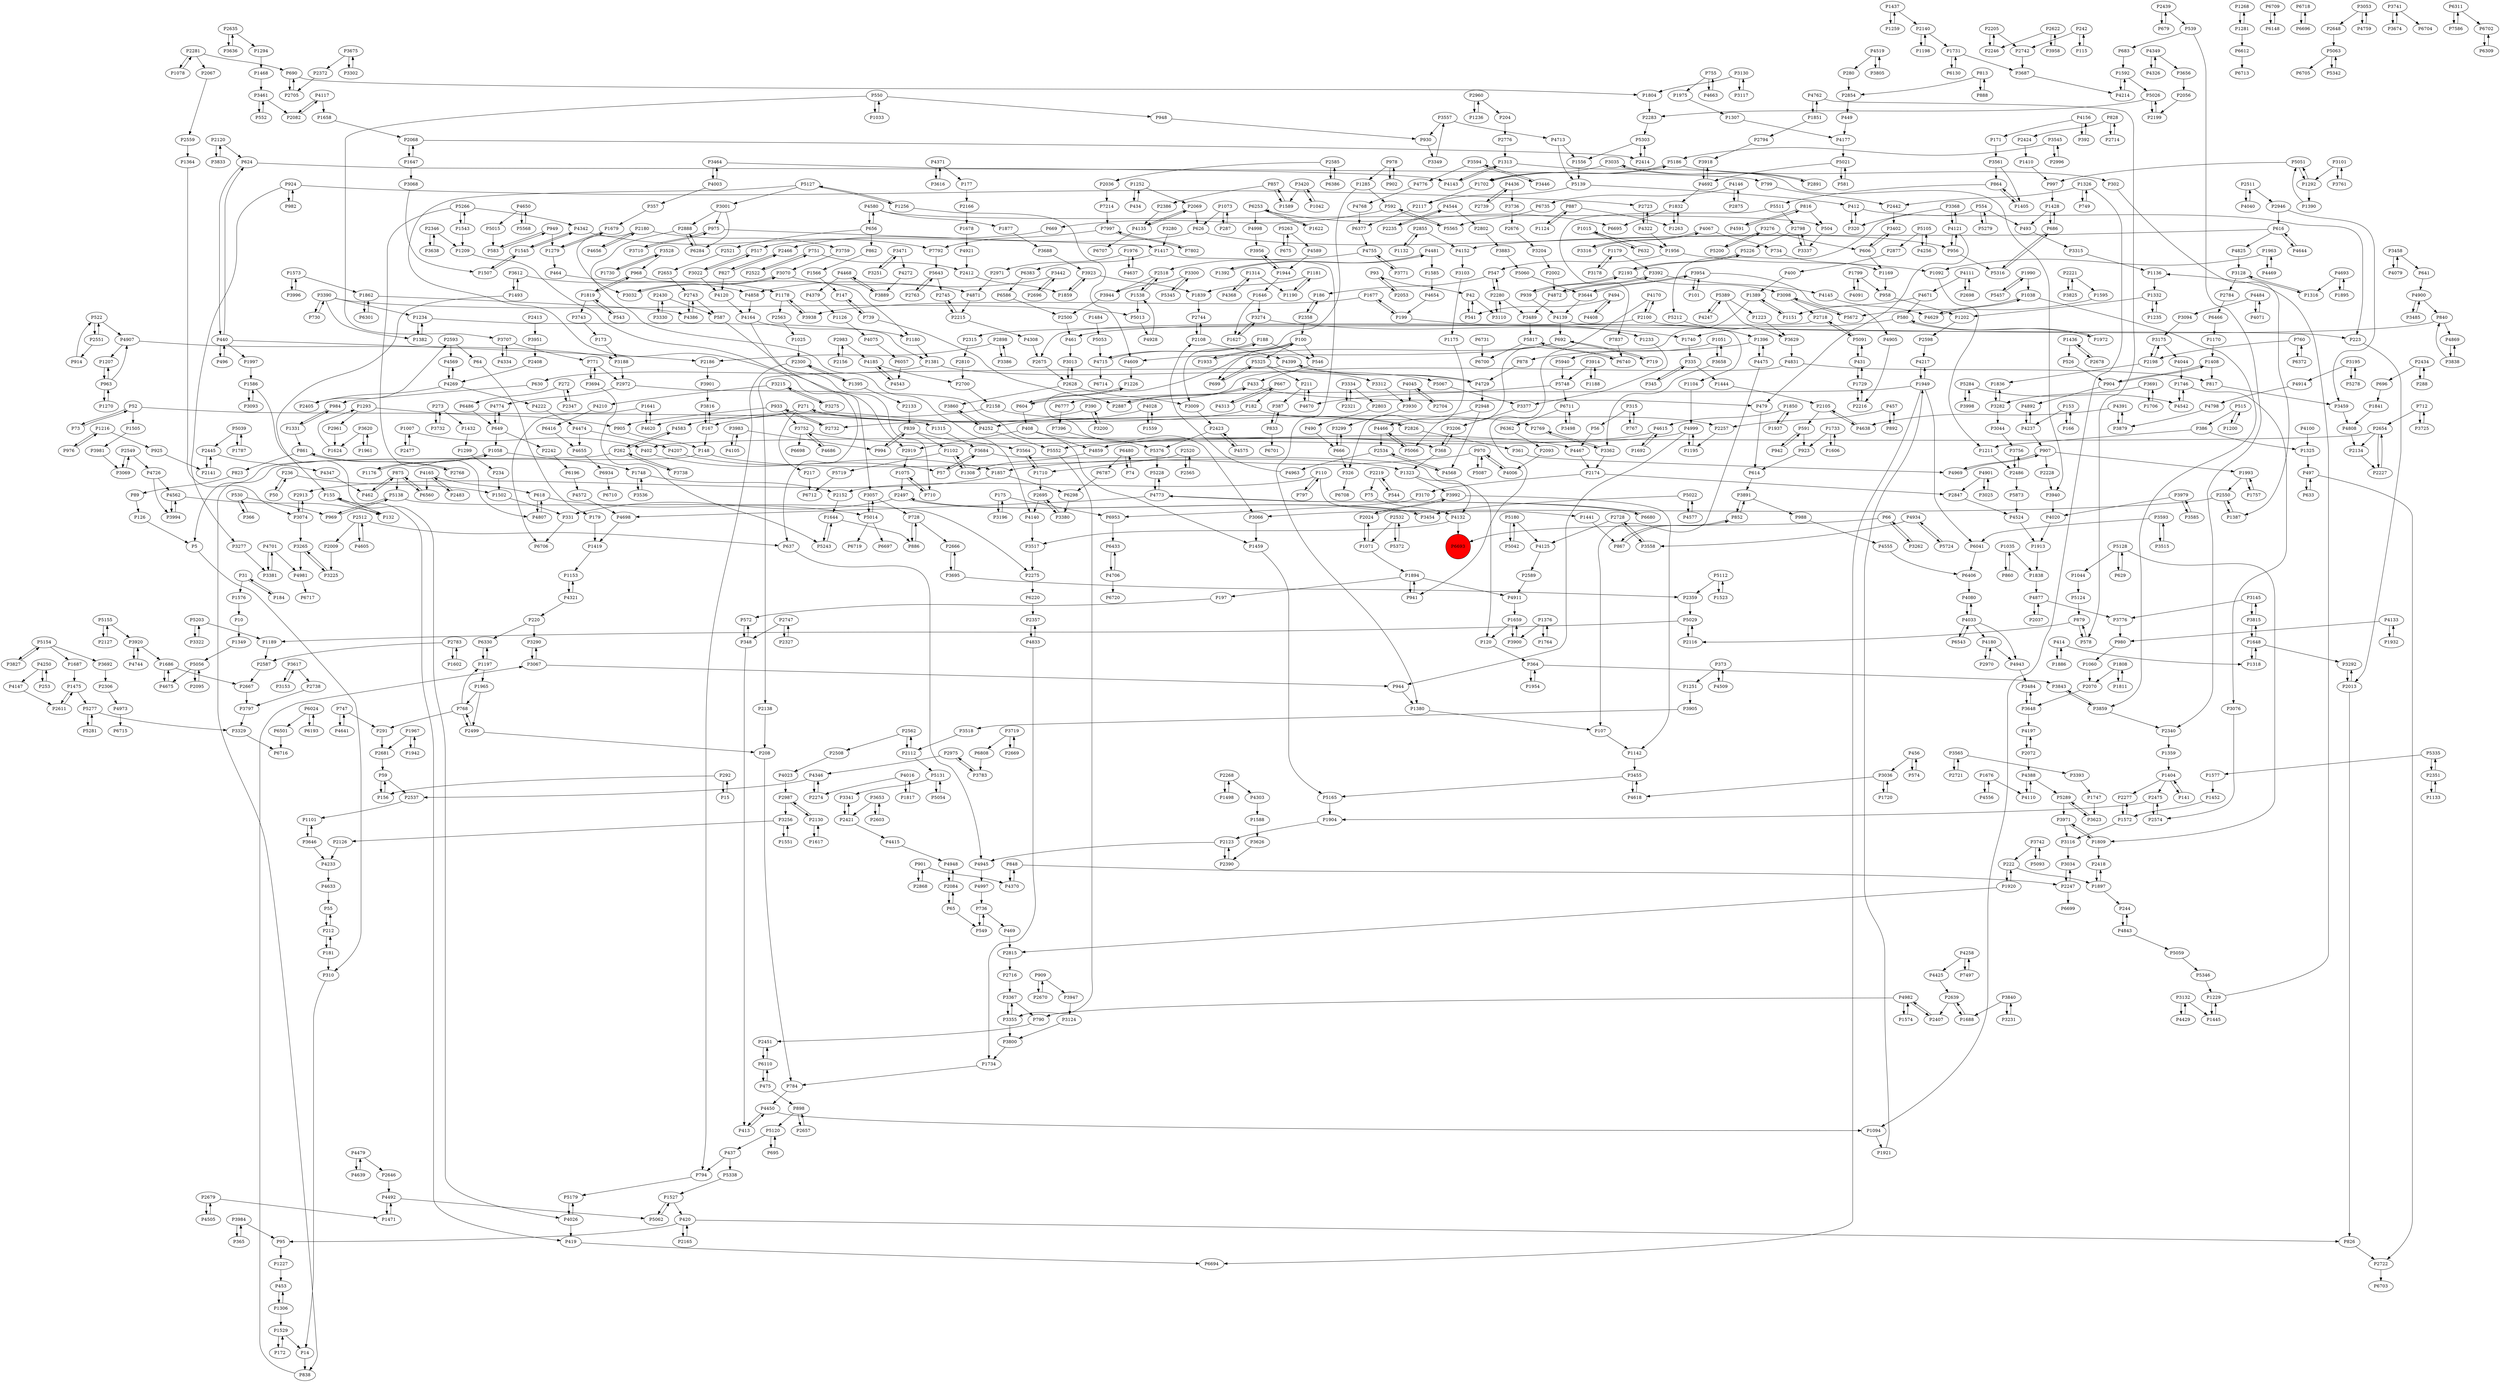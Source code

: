 digraph {
	P1428 -> P493
	P554 -> P5212
	P236 -> P1502
	P2442 -> P3402
	P4877 -> P2037
	P2072 -> P4197
	P2358 -> P100
	P1687 -> P1475
	P3761 -> P3101
	P1007 -> P2477
	P4067 -> P734
	P4143 -> P1313
	P3992 -> P2024
	P2961 -> P1624
	P1975 -> P1307
	P2180 -> P4656
	P504 -> P3337
	P89 -> P126
	P4466 -> P5066
	P4663 -> P755
	P1223 -> P3629
	P2280 -> P3489
	P5021 -> P4692
	P839 -> P994
	P1376 -> P1764
	P4033 -> P4180
	P4197 -> P2072
	P2002 -> P4872
	P1252 -> P434
	P14 -> P838
	P768 -> P1197
	P4020 -> P1913
	P1436 -> P526
	P2728 -> P4125
	P3648 -> P4197
	P155 -> P419
	P4140 -> P3517
	P4871 -> P2215
	P5062 -> P1527
	P3994 -> P4562
	P4544 -> P2802
	P4222 -> P4474
	P2108 -> P4399
	P3302 -> P3675
	P1894 -> P197
	P335 -> P1444
	P1993 -> P1757
	P3464 -> P4003
	P1731 -> P6130
	P2280 -> P3110
	P420 -> P2165
	P5087 -> P970
	P1404 -> P141
	P4715 -> P188
	P3719 -> P2669
	P4117 -> P1658
	P1897 -> P2418
	P898 -> P2657
	P6298 -> P3380
	P1877 -> P3688
	P827 -> P2466
	P2551 -> P914
	P2423 -> P5376
	P2888 -> P6284
	P2281 -> P2067
	P4755 -> P3771
	P132 -> P155
	P3594 -> P3446
	P386 -> P1325
	P728 -> P2666
	P618 -> P4807
	P3274 -> P1627
	P4349 -> P4326
	P2744 -> P2108
	P686 -> P5316
	P1710 -> P2695
	P1404 -> P2277
	P5131 -> P5054
	P4650 -> P5568
	P4997 -> P736
	P4637 -> P1976
	P4237 -> P907
	P4347 -> P462
	P888 -> P813
	P4575 -> P2423
	P1622 -> P6253
	P1734 -> P784
	P5568 -> P4650
	P1851 -> P2794
	P1256 -> P4609
	P220 -> P3290
	P4798 -> P3879
	P1997 -> P1586
	P390 -> P167
	P857 -> P2386
	P994 -> P839
	P592 -> P669
	P100 -> P1933
	P826 -> P2722
	P1058 -> P1748
	P2565 -> P2520
	P2946 -> P3459
	P2268 -> P1498
	P2340 -> P1359
	P2280 -> P547
	P3442 -> P4858
	P4474 -> P4207
	P1259 -> P1437
	P4943 -> P3484
	P272 -> P6486
	P4524 -> P1913
	P4726 -> P3994
	P3742 -> P5093
	P949 -> P583
	P4147 -> P2611
	P949 -> P1279
	P2739 -> P4436
	P1007 -> P402
	P1648 -> P3292
	P2445 -> P2141
	P1576 -> P10
	P1316 -> P3128
	P4692 -> P3918
	P3312 -> P3930
	P630 -> P984
	P3455 -> P5165
	P6130 -> P1731
	P1857 -> P6298
	P2520 -> P2565
	P3688 -> P3923
	P3103 -> P1175
	P4492 -> P1471
	P3390 -> P5013
	P3251 -> P3471
	P574 -> P456
	P3101 -> P3761
	P1659 -> P3900
	P1748 -> P2152
	P3938 -> P1178
	P1577 -> P1452
	P4773 -> P5228
	P4132 -> P6693
	P541 -> P42
	P387 -> P833
	P2551 -> P522
	P4170 -> P2100
	P1181 -> P1839
	P1234 -> P1382
	P302 -> P1387
	P930 -> P3349
	P15 -> P292
	P3984 -> P365
	P3124 -> P3800
	P4016 -> P2274
	P2123 -> P2390
	P2913 -> P3074
	P469 -> P2815
	P1417 -> P1380
	P5066 -> P4466
	P3393 -> P1747
	P1627 -> P3274
	P1382 -> P1234
	P6466 -> P1170
	P924 -> P3277
	P2408 -> P4269
	P5059 -> P5346
	P924 -> P982
	P5552 -> P3355
	P2639 -> P1688
	P1405 -> P864
	P522 -> P4907
	P5200 -> P3276
	P2549 -> P4726
	P771 -> P2972
	P1292 -> P1390
	P580 -> P1972
	P2424 -> P1410
	P288 -> P2434
	P712 -> P3725
	P390 -> P3200
	P7214 -> P7997
	P4973 -> P6715
	P291 -> P2681
	P4388 -> P4110
	P3001 -> P6284
	P1617 -> P2130
	P1268 -> P1281
	P1364 -> P3074
	P4755 -> P2518
	P2783 -> P2587
	P1094 -> P1921
	P1390 -> P5051
	P3044 -> P3756
	P5105 -> P4256
	P1832 -> P1263
	P3001 -> P2888
	P5015 -> P583
	P2611 -> P1475
	P1178 -> P2563
	P4185 -> P2700
	P624 -> P440
	P3996 -> P1573
	P4981 -> P6717
	P924 -> P2723
	P2747 -> P348
	P958 -> P1202
	P4572 -> P4698
	P5154 -> P3827
	P2105 -> P591
	P4170 -> P5066
	P366 -> P530
	P2875 -> P4146
	P1523 -> P5112
	P153 -> P166
	P4436 -> P2739
	P4346 -> P2537
	P3710 -> P975
	P4945 -> P4997
	P1895 -> P4693
	P909 -> P2670
	P2654 -> P2227
	P3035 -> P2891
	P420 -> P826
	P419 -> P6694
	P3098 -> P2718
	P695 -> P5120
	P4892 -> P4237
	P335 -> P345
	P7997 -> P7792
	P7837 -> P6740
	P1073 -> P287
	P3833 -> P2120
	P3594 -> P4776
	P3471 -> P4272
	P616 -> P4825
	P4907 -> P1207
	P2215 -> P4308
	P5 -> P310
	P4859 -> P1308
	P4774 -> P649
	P3771 -> P4755
	P3840 -> P3231
	P2718 -> P2675
	P2130 -> P2987
	P2216 -> P1729
	P197 -> P572
	P1990 -> P1038
	P3256 -> P1551
	P5325 -> P3312
	P3617 -> P3153
	P690 -> P1804
	P2972 -> P1459
	P1015 -> P1956
	P1748 -> P3536
	P3694 -> P771
	P7997 -> P7802
	P4982 -> P2407
	P3859 -> P2340
	P6383 -> P6586
	P4580 -> P1877
	P4391 -> P3879
	P3022 -> P517
	P1949 -> P6777
	P963 -> P4907
	P2439 -> P679
	P1170 -> P1408
	P1035 -> P860
	P1641 -> P4620
	P3653 -> P2421
	P364 -> P1954
	P4877 -> P3776
	P3725 -> P712
	P892 -> P457
	P1595 -> P5672
	P1677 -> P199
	P3752 -> P4467
	P2763 -> P5643
	P1176 -> P1058
	P968 -> P1180
	P402 -> P57
	P3420 -> P1589
	P1545 -> P4342
	P1226 -> P604
	P4321 -> P220
	P4045 -> P2704
	P683 -> P1592
	P1408 -> P904
	P4091 -> P1799
	P6480 -> P74
	P790 -> P2451
	P1313 -> P4143
	P3485 -> P4900
	P768 -> P2499
	P2698 -> P4111
	P526 -> P904
	P494 -> P4408
	P7396 -> P5376
	P5266 -> P4807
	P3743 -> P173
	P2205 -> P2742
	P5289 -> P3971
	P3838 -> P4869
	P3215 -> P4210
	P2868 -> P901
	P848 -> P4370
	P4326 -> P4349
	P2277 -> P1572
	P970 -> P4006
	P546 -> P433
	P2174 -> P2847
	P878 -> P4729
	P211 -> P387
	P581 -> P5021
	P1452 -> P1572
	P692 -> P719
	P6709 -> P6148
	P686 -> P1428
	P1624 -> P1293
	P948 -> P930
	P591 -> P942
	P4003 -> P357
	P6711 -> P3498
	P794 -> P5179
	P167 -> P3816
	P1313 -> P3940
	P3322 -> P5203
	P3827 -> P5154
	P1538 -> P5013
	P1169 -> P958
	P901 -> P4370
	P4322 -> P1956
	P1586 -> P4026
	P220 -> P6330
	P5565 -> P592
	P1408 -> P817
	P5165 -> P1904
	P1285 -> P3009
	P4468 -> P3889
	P2550 -> P3066
	P2716 -> P3367
	P1592 -> P5026
	P110 -> P797
	P2587 -> P2667
	P1799 -> P4091
	P5093 -> P3742
	P2247 -> P3034
	P3561 -> P864
	P2414 -> P5303
	P4023 -> P2987
	P5180 -> P4125
	P2100 -> P223
	P3368 -> P4121
	P1976 -> P4637
	P1648 -> P3815
	P3057 -> P728
	P2585 -> P6386
	P2520 -> P1710
	P4121 -> P3368
	P4121 -> P956
	P3900 -> P1659
	P6480 -> P6787
	P2439 -> P539
	P988 -> P4555
	P1331 -> P984
	P2095 -> P5056
	P73 -> P52
	P5091 -> P431
	P3392 -> P4145
	P3128 -> P2784
	P4006 -> P970
	P2407 -> P4982
	P2321 -> P3334
	P3196 -> P175
	P272 -> P2347
	P3623 -> P5289
	P852 -> P867
	P3280 -> P1417
	P1179 -> P3178
	P1606 -> P1733
	P31 -> P184
	P3009 -> P2423
	P4562 -> P132
	P4639 -> P4479
	P182 -> P2732
	P2180 -> P3759
	P3446 -> P3594
	P1417 -> P6383
	P1035 -> P1838
	P4901 -> P3025
	P42 -> P541
	P6377 -> P4755
	P1862 -> P4386
	P6718 -> P6696
	P4346 -> P2274
	P2738 -> P3797
	P1306 -> P453
	P2126 -> P4233
	P3565 -> P3393
	P2140 -> P1731
	P624 -> P799
	P3646 -> P1101
	P1507 -> P1545
	P6560 -> P875
	P4670 -> P211
	P2675 -> P2628
	P3859 -> P3843
	P3918 -> P4692
	P2165 -> P420
	P2315 -> P2810
	P262 -> P3738
	P1730 -> P3528
	P4469 -> P1963
	P1920 -> P222
	P2562 -> P2508
	P6057 -> P4543
	P2357 -> P4833
	P861 -> P823
	P4969 -> P907
	P4467 -> P2174
	P6196 -> P4572
	P433 -> P479
	P2971 -> P4871
	P2728 -> P3558
	P1256 -> P5127
	P3905 -> P3518
	P816 -> P4591
	P368 -> P1323
	P5303 -> P1556
	P2802 -> P3883
	P2696 -> P3442
	P6253 -> P1622
	P6680 -> P4773
	P2300 -> P1395
	P1702 -> P5186
	P1731 -> P3687
	P666 -> P326
	P4726 -> P4562
	P1819 -> P3743
	P2327 -> P2747
	P939 -> P2193
	P242 -> P2742
	P292 -> P15
	P816 -> P504
	P3117 -> P3130
	P326 -> P6708
	P5042 -> P5180
	P4776 -> P4768
	P1747 -> P3623
	P616 -> P4644
	P3067 -> P944
	P3282 -> P1836
	P5155 -> P3920
	P2603 -> P3653
	P4105 -> P3983
	P2654 -> P2134
	P3954 -> P101
	P5179 -> P4026
	P5284 -> P4542
	P6372 -> P760
	P3732 -> P273
	P4825 -> P3128
	P4391 -> P4638
	P4999 -> P1195
	P3658 -> P3362
	P331 -> P6706
	P1954 -> P364
	P2134 -> P2227
	P3719 -> P6808
	P1299 -> P234
	P2676 -> P3204
	P530 -> P366
	P2512 -> P4605
	P4481 -> P1392
	P4655 -> P6934
	P547 -> P186
	P3461 -> P552
	P1092 -> P1211
	P6777 -> P7396
	P1746 -> P4542
	P3646 -> P4233
	P799 -> P2442
	P1179 -> P3392
	P1216 -> P976
	P184 -> P31
	P656 -> P862
	P1505 -> P3981
	P1389 -> P1151
	P2798 -> P3337
	P3616 -> P4371
	P4843 -> P5059
	P1692 -> P4615
	P1678 -> P4921
	P4562 -> P3994
	P626 -> P517
	P2705 -> P690
	P1894 -> P941
	P4833 -> P1734
	P1961 -> P3620
	P739 -> P147
	P42 -> P3110
	P1235 -> P1332
	P4583 -> P262
	P2666 -> P3695
	P440 -> P496
	P4125 -> P2589
	P1437 -> P2140
	P554 -> P493
	P2423 -> P4575
	P3951 -> P2408
	P1044 -> P5124
	P4556 -> P1676
	P66 -> P3262
	P4120 -> P4164
	P3545 -> P2996
	P1658 -> P2068
	P5335 -> P1577
	P65 -> P549
	P2497 -> P3454
	P3691 -> P1706
	P412 -> P223
	P5021 -> P581
	P4773 -> P6680
	P4033 -> P4943
	P1956 -> P1092
	P862 -> P1566
	P2549 -> P3069
	P461 -> P3013
	P4256 -> P5105
	P3992 -> P1142
	P52 -> P1505
	P5748 -> P6711
	P861 -> P2768
	P74 -> P6480
	P1949 -> P6694
	P208 -> P784
	P2563 -> P1025
	P1956 -> P547
	P728 -> P886
	P4509 -> P373
	P5056 -> P4675
	P4484 -> P4071
	P2628 -> P3860
	P4693 -> P1316
	P2635 -> P3636
	P4544 -> P2235
	P5277 -> P3329
	P5051 -> P997
	P52 -> P73
	P3110 -> P2280
	P3684 -> P120
	P4492 -> P5062
	P3920 -> P4744
	P1468 -> P3461
	P848 -> P2247
	P901 -> P2868
	P2975 -> P3783
	P5203 -> P1189
	P365 -> P3984
	P5511 -> P2798
	P3292 -> P2013
	P5155 -> P2127
	P3692 -> P2306
	P1559 -> P4028
	P4342 -> P7792
	P3979 -> P3585
	P736 -> P549
	P3175 -> P4044
	P2486 -> P5873
	P4075 -> P6057
	P3053 -> P2648
	P10 -> P1349
	P734 -> P1169
	P4713 -> P1556
	P1498 -> P2268
	P4568 -> P2534
	P244 -> P4843
	P292 -> P156
	P2158 -> P4583
	P2593 -> P64
	P4934 -> P3558
	P583 -> P949
	P3891 -> P988
	P2776 -> P1313
	P3093 -> P1586
	P2574 -> P2475
	P4269 -> P4222
	P2037 -> P4877
	P4577 -> P5022
	P5091 -> P2718
	P515 -> P1200
	P5228 -> P4773
	P907 -> P4969
	P904 -> P4892
	P271 -> P217
	P2898 -> P3386
	P2140 -> P1198
	P2622 -> P3958
	P4591 -> P816
	P3274 -> P1740
	P5281 -> P5277
	P4872 -> P3489
	P4033 -> P4080
	P2193 -> P3098
	P315 -> P56
	P5105 -> P2877
	P171 -> P3561
	P3983 -> P994
	P4858 -> P4164
	P186 -> P2358
	P3707 -> P4334
	P1285 -> P592
	P2593 -> P4569
	P4132 -> P3517
	P5277 -> P5281
	P2072 -> P4388
	P550 -> P948
	P5724 -> P4934
	P4609 -> P1226
	P2483 -> P4165
	P3334 -> P2321
	P5719 -> P6712
	P864 -> P1405
	P1445 -> P1229
	P2635 -> P1294
	P2589 -> P4911
	P755 -> P4663
	P1197 -> P1965
	P3940 -> P4020
	P1236 -> P2960
	P4067 -> P3316
	P942 -> P591
	P6253 -> P6695
	P4258 -> P4425
	P550 -> P1033
	P976 -> P1216
	P5029 -> P1189
	P147 -> P739
	P1202 -> P2598
	P1679 -> P1279
	P3752 -> P4686
	P4040 -> P2511
	P3032 -> P3070
	P3367 -> P3355
	P2306 -> P4973
	P543 -> P1819
	P1920 -> P2815
	P2714 -> P828
	P1075 -> P2497
	P1729 -> P431
	P2987 -> P3256
	P4165 -> P6560
	P1180 -> P1381
	P2653 -> P2743
	P3694 -> P5243
	P2421 -> P3341
	P93 -> P42
	P2854 -> P449
	P5056 -> P2095
	P1894 -> P4911
	P400 -> P1389
	P1294 -> P1468
	P1437 -> P1259
	P3984 -> P95
	P2987 -> P2130
	P3368 -> P320
	P3914 -> P5748
	P5112 -> P1523
	P3815 -> P1648
	P2268 -> P4303
	P1292 -> P5051
	P3334 -> P2803
	P2386 -> P4135
	P7497 -> P4258
	P2500 -> P461
	P626 -> P956
	P817 -> P3459
	P3653 -> P2603
	P497 -> P633
	P100 -> P5325
	P2372 -> P2705
	P1326 -> P749
	P4247 -> P5389
	P2105 -> P4638
	P2667 -> P3797
	P4928 -> P1538
	P1538 -> P2518
	P6253 -> P4998
	P3195 -> P4914
	P3066 -> P1459
	P2193 -> P939
	P1543 -> P5266
	P1493 -> P155
	P1648 -> P1318
	P3128 -> P1316
	P522 -> P2551
	P3215 -> P3275
	P5124 -> P879
	P1126 -> P4075
	P320 -> P412
	P5817 -> P6700
	P4111 -> P2698
	P2430 -> P587
	P2562 -> P2112
	P3489 -> P5817
	P5026 -> P2283
	P3458 -> P4079
	P3290 -> P3067
	P2585 -> P2036
	P2960 -> P1236
	P1293 -> P905
	P2198 -> P3175
	P2351 -> P1133
	P1441 -> P867
	P315 -> P767
	P153 -> P4237
	P1104 -> P4999
	P978 -> P902
	P1181 -> P1190
	P1209 -> P2919
	P6148 -> P6709
	P3377 -> P3206
	P587 -> P710
	P2559 -> P1364
	P2405 -> P2593
	P3558 -> P2728
	P175 -> P6953
	P1033 -> P550
	P2228 -> P3940
	P4100 -> P1325
	P1436 -> P2678
	P1702 -> P2117
	P4905 -> P2216
	P3025 -> P4901
	P2082 -> P4117
	P3687 -> P4214
	P2970 -> P4180
	P5051 -> P1292
	P4028 -> P4252
	P839 -> P1102
	P3741 -> P3674
	P2877 -> P400
	P2803 -> P490
	P760 -> P6372
	P1323 -> P4132
	P494 -> P541
	P1592 -> P4214
	P3825 -> P2221
	P2247 -> P6699
	P3057 -> P5014
	P5120 -> P695
	P6586 -> P2500
	P898 -> P5120
	P3098 -> P5672
	P287 -> P1073
	P2768 -> P861
	P3518 -> P2112
	P3299 -> P666
	P1585 -> P4654
	P222 -> P1897
	P2679 -> P1471
	P4808 -> P2134
	P1545 -> P1507
	P4907 -> P3188
	P3675 -> P2372
	P2100 -> P2315
	P813 -> P888
	P1308 -> P1102
	P2670 -> P909
	P2723 -> P4322
	P5389 -> P3629
	P2242 -> P6196
	P5014 -> P3057
	P4269 -> P2405
	P614 -> P3891
	P3741 -> P6704
	P5139 -> P2117
	P3068 -> P1507
	P749 -> P1326
	P3265 -> P3225
	P1841 -> P4808
	P4135 -> P6707
	P2678 -> P1436
	P1641 -> P6706
	P592 -> P5565
	P970 -> P1857
	P3132 -> P1445
	P1686 -> P4675
	P1151 -> P1389
	P262 -> P4583
	P2024 -> P3992
	P4111 -> P4671
	P699 -> P5325
	P2068 -> P1647
	P4569 -> P4269
	P222 -> P1920
	P4210 -> P6416
	P1404 -> P2475
	P4901 -> P2847
	P120 -> P364
	P3316 -> P4067
	P6711 -> P6362
	P4982 -> P790
	P2695 -> P4140
	P606 -> P1169
	P4701 -> P4981
	P2960 -> P204
	P2518 -> P3944
	P1944 -> P3956
	P1263 -> P1832
	P3225 -> P3265
	P6041 -> P6406
	P212 -> P55
	P4479 -> P4639
	P4003 -> P3464
	P904 -> P1408
	P115 -> P242
	P2695 -> P3380
	P2518 -> P1538
	P56 -> P4467
	P3315 -> P1136
	P3695 -> P2666
	P1175 -> P326
	P166 -> P153
	P1967 -> P2681
	P280 -> P2854
	P1572 -> P3116
	P2639 -> P2407
	P606 -> P3402
	P3752 -> P6698
	P4156 -> P171
	P679 -> P2439
	P3178 -> P1179
	P4729 -> P2948
	P4233 -> P4633
	P2550 -> P1387
	P550 -> P3707
	P310 -> P14
	P747 -> P4641
	P204 -> P2776
	P2186 -> P3901
	P4580 -> P656
	P3617 -> P2738
	P1972 -> P580
	P3067 -> P3290
	P4706 -> P6433
	P4146 -> P6735
	P969 -> P5138
	P2508 -> P4023
	P852 -> P3891
	P211 -> P4670
	P1189 -> P2587
	P5672 -> P3098
	P5940 -> P5748
	P4914 -> P4798
	P75 -> P4132
	P1190 -> P1181
	P5873 -> P4524
	P1211 -> P2486
	P4133 -> P1932
	P1921 -> P1949
	P6433 -> P4706
	P3188 -> P2972
	P1315 -> P3684
	P530 -> P969
	P1075 -> P710
	P2219 -> P544
	P667 -> P182
	P217 -> P6712
	P760 -> P2198
	P6110 -> P475
	P2743 -> P4386
	P2108 -> P2744
	P1832 -> P6695
	P3454 -> P2497
	P1325 -> P497
	P3282 -> P3044
	P172 -> P1529
	P554 -> P5279
	P3195 -> P5278
	P6311 -> P7586
	P4481 -> P1585
	P2300 -> P794
	P4408 -> P494
	P1646 -> P3274
	P604 -> P1226
	P357 -> P1679
	P3691 -> P3282
	P3620 -> P1624
	P3838 -> P840
	P618 -> P5014
	P4620 -> P1641
	P840 -> P461
	P515 -> P386
	P3954 -> P4905
	P1574 -> P4982
	P1804 -> P2283
	P1234 -> P1381
	P5372 -> P2532
	P1746 -> P3076
	P2534 -> P4963
	P6110 -> P2451
	P2084 -> P65
	P2898 -> P2186
	P4729 -> P4399
	P52 -> P1315
	P5154 -> P1687
	P5289 -> P3623
	P2130 -> P1617
	P2522 -> P751
	P6330 -> P1197
	P2679 -> P4505
	P3362 -> P2769
	P253 -> P4250
	P3883 -> P5060
	P2056 -> P2199
	P5128 -> P1044
	P4715 -> P6714
	P4519 -> P3805
	P2227 -> P2654
	P440 -> P2186
	P3891 -> P852
	P408 -> P368
	P1937 -> P1850
	P199 -> P1677
	P1251 -> P3905
	P3564 -> P1710
	P875 -> P462
	P2221 -> P1595
	P4121 -> P479
	P1551 -> P3256
	P3329 -> P6716
	P3022 -> P4120
	P1965 -> P768
	P1963 -> P4469
	P490 -> P666
	P5060 -> P3644
	P414 -> P1318
	P3981 -> P3069
	P1153 -> P4321
	P755 -> P1975
	P4474 -> P4655
	P361 -> P4969
	P3517 -> P2275
	P4117 -> P2082
	P2123 -> P4945
	P126 -> P5
	P2120 -> P624
	P364 -> P3843
	P2198 -> P1836
	P5243 -> P1644
	P914 -> P522
	P547 -> P2280
	P4436 -> P3736
	P179 -> P1419
	P984 -> P1331
	P3958 -> P2622
	P4370 -> P848
	P5063 -> P6705
	P4214 -> P1592
	P1227 -> P453
	P1071 -> P1894
	P4580 -> P504
	P1572 -> P2277
	P887 -> P1263
	P1216 -> P925
	P4650 -> P5015
	P110 -> P1441
	P907 -> P1993
	P3783 -> P2975
	P59 -> P2537
	P860 -> P1035
	P5026 -> P2199
	P784 -> P4450
	P1904 -> P2123
	P496 -> P440
	P1306 -> P1529
	P649 -> P2242
	P3923 -> P1839
	P907 -> P2228
	P909 -> P3947
	P3341 -> P2421
	P823 -> P89
	P3013 -> P2628
	P4706 -> P6720
	P4644 -> P616
	P101 -> P3954
	P5278 -> P3195
	P453 -> P1306
	P1396 -> P4475
	P2274 -> P4346
	P2445 -> P4347
	P857 -> P1589
	P2975 -> P4346
	P3277 -> P3381
	P3889 -> P4468
	P4768 -> P6377
	P4139 -> P692
	P1527 -> P5062
	P4145 -> P4629
	P3971 -> P3116
	P4638 -> P2105
	P1419 -> P1153
	P437 -> P794
	P1740 -> P335
	P2486 -> P3756
	P2412 -> P1859
	P1573 -> P3996
	P6220 -> P2357
	P1644 -> P886
	P4165 -> P618
	P3528 -> P1730
	P6934 -> P6710
	P649 -> P1058
	P3515 -> P3593
	P4831 -> P817
	P5316 -> P686
	P4693 -> P1895
	P1676 -> P4110
	P633 -> P497
	P4963 -> P2108
	P3355 -> P3367
	P2466 -> P827
	P4371 -> P177
	P768 -> P291
	P1195 -> P4999
	P1527 -> P420
	P902 -> P978
	P2855 -> P4152
	P2156 -> P2983
	P1932 -> P4133
	P667 -> P4313
	P3805 -> P4519
	P2024 -> P1071
	P271 -> P4620
	P3256 -> P2126
	P1025 -> P2300
	P4080 -> P4033
	P6735 -> P5565
	P4313 -> P667
	P5022 -> P4577
	P1573 -> P1862
	P1178 -> P3938
	P5186 -> P302
	P3200 -> P390
	P155 -> P132
	P2810 -> P2700
	P1886 -> P414
	P456 -> P574
	P3536 -> P1748
	P3330 -> P2430
	P1566 -> P147
	P6386 -> P2585
	P440 -> P624
	P1293 -> P2961
	P730 -> P3390
	P4759 -> P3053
	P1136 -> P1332
	P3658 -> P1051
	P177 -> P2166
	P3612 -> P1493
	P616 -> P4152
	P475 -> P898
	P692 -> P4609
	P5389 -> P1223
	P956 -> P5316
	P2421 -> P4415
	P4342 -> P1545
	P408 -> P4859
	P3684 -> P57
	P4872 -> P3392
	P4207 -> P1857
	P2215 -> P2745
	P348 -> P572
	P2826 -> P361
	P3076 -> P2574
	P3674 -> P3741
	P1207 -> P963
	P879 -> P578
	P475 -> P6110
	P2359 -> P5029
	P3979 -> P4020
	P939 -> P4139
	P6416 -> P4655
	P3815 -> P3145
	P3498 -> P6711
	P3944 -> P2500
	P457 -> P892
	P3153 -> P3617
	P2646 -> P4492
	P751 -> P2412
	P1395 -> P2133
	P4686 -> P3752
	P1060 -> P2070
	P457 -> P2257
	P4399 -> P2138
	P2100 -> P4170
	P50 -> P236
	P3145 -> P3776
	P4701 -> P3381
	P2704 -> P4045
	P1051 -> P5940
	P348 -> P413
	P1318 -> P1648
	P273 -> P3732
	P1229 -> P1445
	P2669 -> P3719
	P1133 -> P2351
	P1729 -> P2216
	P188 -> P546
	P4258 -> P7497
	P1799 -> P958
	P4164 -> P1180
	P3971 -> P1809
	P1229 -> P1136
	P3392 -> P4872
	P1252 -> P2069
	P1993 -> P2550
	P1038 -> P4629
	P2281 -> P1078
	P5131 -> P3341
	P2983 -> P4185
	P6543 -> P4033
	P1556 -> P5139
	P1381 -> P630
	P813 -> P2854
	P3204 -> P2002
	P3275 -> P3215
	P3035 -> P1702
	P3381 -> P4701
	P5279 -> P554
	P4252 -> P3860
	P1279 -> P464
	P188 -> P4715
	P6612 -> P6713
	P5138 -> P2275
	P234 -> P1502
	P1859 -> P3923
	P933 -> P2732
	P4900 -> P840
	P3170 -> P6953
	P4998 -> P3956
	P2887 -> P433
	P6193 -> P6024
	P1326 -> P1094
	P1102 -> P1308
	P797 -> P110
	P368 -> P3206
	P373 -> P1251
	P408 -> P2919
	P3557 -> P4713
	P879 -> P2116
	P6406 -> P4080
	P2742 -> P3687
	P4589 -> P1944
	P5053 -> P4715
	P1942 -> P1967
	P4921 -> P2412
	P4016 -> P1817
	P4629 -> P1038
	P1809 -> P2418
	P6024 -> P6501
	P199 -> P1233
	P5338 -> P1527
	P2537 -> P1101
	P944 -> P1380
	P59 -> P156
	P978 -> P1285
	P4250 -> P4147
	P1197 -> P6330
	P3675 -> P3302
	P3636 -> P2635
	P4071 -> P4484
	P1475 -> P2611
	P2221 -> P3825
	P3459 -> P4808
	P2084 -> P4948
	P3074 -> P3265
	P3471 -> P3251
	P2117 -> P6377
	P3300 -> P5345
	P2948 -> P4466
	P2180 -> P3032
	P544 -> P2219
	P3742 -> P222
	P2497 -> P331
	P5263 -> P4589
	P2013 -> P826
	P1949 -> P6041
	P3561 -> P1405
	P6696 -> P6718
	P751 -> P2522
	P464 -> P1178
	P2138 -> P208
	P2983 -> P2156
	P4948 -> P2084
	P4026 -> P5179
	P2972 -> P4774
	P2499 -> P208
	P2722 -> P6703
	P433 -> P2887
	P6808 -> P3783
	P7802 -> P7997
	P3402 -> P606
	P3901 -> P3816
	P1808 -> P2070
	P1380 -> P107
	P1976 -> P2971
	P3276 -> P606
	P690 -> P2705
	P747 -> P291
	P4466 -> P2534
	P1811 -> P1808
	P1314 -> P4368
	P3036 -> P1720
	P833 -> P387
	P1323 -> P3992
	P1270 -> P963
	P4671 -> P1151
	P373 -> P4509
	P2430 -> P3330
	P5263 -> P675
	P2112 -> P2562
	P1392 -> P4481
	P4505 -> P2679
	P3265 -> P4981
	P4133 -> P980
	P3380 -> P2695
	P1819 -> P543
	P1588 -> P3626
	P173 -> P3188
	P1071 -> P2024
	P6301 -> P1862
	P414 -> P1886
	P3629 -> P4831
	P4180 -> P2970
	P968 -> P1819
	P2521 -> P2653
	P7792 -> P5643
	P479 -> P614
	P4250 -> P253
	P3355 -> P3800
	P3484 -> P3648
	P3930 -> P3299
	P345 -> P335
	P2347 -> P272
	P2275 -> P6220
	P3626 -> P2390
	P4450 -> P1094
	P1990 -> P5457
	P2009 -> P3225
	P980 -> P1060
	P5643 -> P2763
	P3455 -> P4618
	P4807 -> P618
	P2654 -> P402
	P3759 -> P3070
	P637 -> P4945
	P4618 -> P3455
	P431 -> P5091
	P517 -> P3022
	P1389 -> P941
	P4026 -> P419
	P1038 -> P3859
	P262 -> P5
	P3656 -> P2056
	P2257 -> P1195
	P4656 -> P2180
	P1078 -> P2281
	P875 -> P5138
	P1529 -> P14
	P4475 -> P1396
	P55 -> P212
	P2783 -> P1602
	P223 -> P2013
	P3840 -> P1688
	P93 -> P2053
	P3843 -> P3859
	P632 -> P1015
	P549 -> P736
	P2732 -> P933
	P456 -> P3036
	P181 -> P310
	P3860 -> P4252
	P4615 -> P5552
	P3053 -> P4759
	P591 -> P923
	P2036 -> P7214
	P2451 -> P6110
	P5325 -> P699
	P1432 -> P1299
	P1850 -> P4615
	P666 -> P3299
	P2346 -> P3638
	P982 -> P924
	P5127 -> P637
	P4654 -> P199
	P31 -> P1576
	P864 -> P5511
	P4033 -> P6543
	P236 -> P50
	P580 -> P1740
	P975 -> P1417
	P181 -> P212
	P167 -> P148
	P3442 -> P2696
	P828 -> P2424
	P242 -> P115
	P4399 -> P4729
	P65 -> P2084
	P2747 -> P2327
	P3920 -> P1686
	P1676 -> P4556
	P4773 -> P4698
	P2700 -> P2158
	P578 -> P879
	P4999 -> P944
	P5128 -> P1809
	P833 -> P6701
	P2141 -> P2445
	P905 -> P148
	P4349 -> P3656
	P5376 -> P5228
	P3206 -> P368
	P2477 -> P1007
	P970 -> P5087
	P1647 -> P3068
	P5039 -> P1787
	P493 -> P3315
	P5643 -> P2745
	P4237 -> P4892
	P1475 -> P5277
	P1200 -> P515
	P5139 -> P412
	P1410 -> P997
	P2070 -> P3648
	P4371 -> P3616
	P2219 -> P75
	P3069 -> P2549
	P3776 -> P980
	P712 -> P2654
	P3276 -> P5200
	P2174 -> P3170
	P2681 -> P59
	P3620 -> P1961
	P827 -> P4120
	P696 -> P1841
	P5748 -> P4670
	P5266 -> P1543
	P3914 -> P1188
	P4217 -> P1949
	P1493 -> P3612
	P5120 -> P437
	P431 -> P1729
	P1897 -> P244
	P2499 -> P768
	P2532 -> P5372
	P4165 -> P2483
	P1706 -> P3691
	P1188 -> P3914
	P5029 -> P2116
	P5203 -> P3322
	P2743 -> P587
	P875 -> P6560
	P6362 -> P2093
	P449 -> P4177
	P3644 -> P3954
	P100 -> P546
	P3738 -> P262
	P1808 -> P1811
	P2390 -> P2123
	P5112 -> P2359
	P2511 -> P4040
	P3923 -> P1859
	P867 -> P852
	P736 -> P469
	P710 -> P1075
	P5180 -> P5042
	P4269 -> P4569
	P4475 -> P107
	P975 -> P3710
	P3130 -> P3117
	P1042 -> P3420
	P3557 -> P930
	P1757 -> P1993
	P437 -> P5338
	P1644 -> P5243
	P5039 -> P2445
	P5226 -> P2193
	P1764 -> P1376
	P4641 -> P747
	P4698 -> P1419
	P2826 -> P271
	P3337 -> P2798
	P1331 -> P861
	P4833 -> P2357
	P1862 -> P6301
	P1332 -> P1235
	P5266 -> P4342
	P148 -> P838
	P4079 -> P3458
	P4045 -> P3930
	P3593 -> P6041
	P412 -> P320
	P1836 -> P3282
	P6309 -> P6702
	P3998 -> P5284
	P1963 -> P1092
	P767 -> P315
	P2628 -> P3013
	P1051 -> P3658
	P539 -> P2340
	P2948 -> P4568
	P1381 -> P5067
	P3464 -> P4143
	P3175 -> P2198
	P1543 -> P1209
	P1933 -> P100
	P3800 -> P1734
	P1733 -> P923
	P2205 -> P2246
	P5067 -> P3377
	P3420 -> P1042
	P4831 -> P604
	P1132 -> P2855
	P3458 -> P641
	P1502 -> P331
	P4999 -> P4859
	P4843 -> P244
	P6284 -> P2888
	P156 -> P59
	P2346 -> P1209
	P2069 -> P626
	P4692 -> P1832
	P4164 -> P3057
	P2946 -> P616
	P5014 -> P6697
	P649 -> P4774
	P2622 -> P2246
	P4388 -> P5289
	P3593 -> P3515
	P3116 -> P3034
	P3585 -> P3979
	P1332 -> P1202
	P3797 -> P3329
	P1326 -> P2442
	P1102 -> P5719
	P5284 -> P3998
	P669 -> P2466
	P271 -> P2826
	P1688 -> P2639
	P4110 -> P4388
	P2120 -> P3833
	P1817 -> P4016
	P1428 -> P686
	P4744 -> P3920
	P2013 -> P3292
	P2116 -> P5029
	P3036 -> P4618
	P840 -> P4869
	P4185 -> P4543
	P4605 -> P2512
	P1733 -> P1606
	P2413 -> P3951
	P1659 -> P120
	P1965 -> P2499
	P4139 -> P1104
	P3638 -> P2346
	P1349 -> P5056
	P4303 -> P1588
	P2358 -> P186
	P2127 -> P5155
	P4675 -> P1686
	P57 -> P3684
	P3947 -> P3124
	P1589 -> P857
	P3612 -> P4858
	P771 -> P3694
	P392 -> P4156
	P6953 -> P6433
	P2246 -> P2205
	P4135 -> P2069
	P1529 -> P172
	P1484 -> P5053
	P5325 -> P211
	P1459 -> P5165
	P462 -> P875
	P5817 -> P6740
	P839 -> P3564
	P6486 -> P649
	P6740 -> P5817
	P3956 -> P1944
	P1819 -> P968
	P1396 -> P878
	P7586 -> P6311
	P4252 -> P5552
	P4869 -> P3838
	P3132 -> P4429
	P5511 -> P7837
	P5342 -> P5063
	P3386 -> P2898
	P100 -> P699
	P2532 -> P1071
	P552 -> P3461
	P3816 -> P167
	P997 -> P1428
	P5127 -> P3001
	P107 -> P1142
	P2283 -> P5303
	P420 -> P95
	P6311 -> P6702
	P572 -> P348
	P3954 -> P3644
	P1142 -> P3455
	P3367 -> P790
	P3094 -> P3175
	P923 -> P614
	P3074 -> P2913
	P4543 -> P4185
	P3001 -> P975
	P3736 -> P2676
	P3390 -> P730
	P1058 -> P1176
	P1314 -> P1190
	P4934 -> P5724
	P3879 -> P4391
	P838 -> P3067
	P3034 -> P2247
	P2351 -> P5335
	P5335 -> P2351
	P5063 -> P5342
	P963 -> P1207
	P4429 -> P3132
	P1851 -> P4762
	P4180 -> P4943
	P2511 -> P2946
	P1602 -> P2783
	P2199 -> P5026
	P2152 -> P1644
	P4479 -> P2646
	P3362 -> P2174
	P5346 -> P1229
	P2598 -> P4217
	P4334 -> P3707
	P1838 -> P4877
	P386 -> P1211
	P3545 -> P5186
	P2434 -> P696
	P2053 -> P93
	P4633 -> P55
	P4542 -> P1746
	P2512 -> P637
	P434 -> P1252
	P5013 -> P4928
	P2888 -> P4140
	P3145 -> P3815
	P5127 -> P1256
	P1857 -> P2913
	P5212 -> P1396
	P110 -> P2152
	P148 -> P1323
	P1101 -> P3646
	P4177 -> P5021
	P4911 -> P1659
	P3101 -> P1292
	P5389 -> P4247
	P4762 -> P1851
	P4982 -> P1574
	P3565 -> P2721
	P2718 -> P5091
	P3648 -> P3484
	P2996 -> P3545
	P4762 -> P578
	P273 -> P1432
	P440 -> P1997
	P2475 -> P2574
	P4028 -> P1559
	P629 -> P5128
	P4468 -> P4379
	P2534 -> P4568
	P4146 -> P2875
	P1949 -> P4217
	P1677 -> P3938
	P4484 -> P3094
	P3528 -> P968
	P3390 -> P1382
	P5154 -> P3692
	P1198 -> P2140
	P2166 -> P1678
	P95 -> P1227
	P5022 -> P3454
	P2798 -> P5226
	P5303 -> P2414
	P2648 -> P5063
	P5186 -> P1702
	P2769 -> P3362
	P4450 -> P413
	P5457 -> P1990
	P3130 -> P1804
	P2158 -> P2769
	P1387 -> P2550
	P3707 -> P771
	P1395 -> P2300
	P4322 -> P2723
	P3983 -> P4105
	P656 -> P4580
	P4272 -> P3889
	P4156 -> P392
	P1646 -> P1627
	P1710 -> P3564
	P4379 -> P1126
	P2847 -> P4524
	P1359 -> P1404
	P3756 -> P2486
	P692 -> P3066
	P4368 -> P1314
	P497 -> P2722
	P4900 -> P3485
	P2891 -> P3035
	P1281 -> P6612
	P1015 -> P632
	P212 -> P181
	P4615 -> P1692
	P2068 -> P2414
	P1787 -> P5039
	P175 -> P3196
	P656 -> P2521
	P3644 -> P4139
	P539 -> P683
	P2855 -> P1132
	P1809 -> P3971
	P1233 -> P3377
	P675 -> P5263
	P4519 -> P280
	P3349 -> P3557
	P6024 -> P6193
	P963 -> P1270
	P2721 -> P3565
	P2657 -> P898
	P2919 -> P1075
	P1281 -> P1268
	P2475 -> P1904
	P3461 -> P2082
	P6702 -> P6309
	P4425 -> P2639
	P1279 -> P1679
	P2418 -> P1897
	P3695 -> P2359
	P4555 -> P6406
	P182 -> P2257
	P2193 -> P5226
	P2784 -> P6466
	P887 -> P1124
	P739 -> P2887
	P4671 -> P580
	P2512 -> P2009
	P5014 -> P6719
	P66 -> P6693
	P2112 -> P5131
	P1686 -> P2667
	P2093 -> P4006
	P1647 -> P2068
	P64 -> P179
	P6501 -> P6716
	P3070 -> P3032
	P3231 -> P3840
	P1720 -> P3036
	P933 -> P905
	P4386 -> P2743
	P2815 -> P2716
	P1839 -> P2744
	P886 -> P728
	P1471 -> P4492
	P3390 -> P1234
	P3262 -> P66
	P4321 -> P1153
	P6787 -> P6298
	P4044 -> P1746
	P719 -> P692
	P6731 -> P6700
	P5128 -> P629
	P2434 -> P288
	P925 -> P2141
	P4152 -> P3103
	P2067 -> P2559
	P828 -> P2714
	P2235 -> P4544
	P4713 -> P5139
	P2745 -> P2215
	P4415 -> P4948
	P1850 -> P1937
	P3070 -> P4871
	P1307 -> P4177
	P5138 -> P969
	P933 -> P3752
	P5054 -> P5131
	P956 -> P4121
	P1586 -> P3093
	P413 -> P4450
	P2133 -> P839
	P604 -> P408
	P5345 -> P3300
	P1444 -> P2105
	P2069 -> P4135
	P1124 -> P887
	P641 -> P4900
	P1376 -> P3900
	P2281 -> P690
	P1967 -> P1942
	P941 -> P1894
	P1073 -> P626
	P1944 -> P1646
	P2794 -> P3918
	P2628 -> P3009
	P4308 -> P2675
	P3300 -> P3944
	P1913 -> P1838
	P141 -> P1404
	P6693 [shape=circle]
	P6693 [style=filled]
	P6693 [fillcolor=red]
}